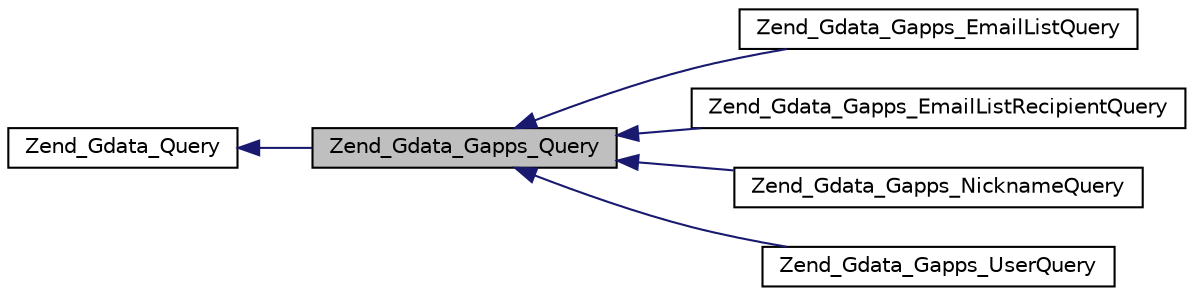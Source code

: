 digraph G
{
  edge [fontname="Helvetica",fontsize="10",labelfontname="Helvetica",labelfontsize="10"];
  node [fontname="Helvetica",fontsize="10",shape=record];
  rankdir="LR";
  Node1 [label="Zend_Gdata_Gapps_Query",height=0.2,width=0.4,color="black", fillcolor="grey75", style="filled" fontcolor="black"];
  Node2 -> Node1 [dir="back",color="midnightblue",fontsize="10",style="solid",fontname="Helvetica"];
  Node2 [label="Zend_Gdata_Query",height=0.2,width=0.4,color="black", fillcolor="white", style="filled",URL="$class_zend___gdata___query.html"];
  Node1 -> Node3 [dir="back",color="midnightblue",fontsize="10",style="solid",fontname="Helvetica"];
  Node3 [label="Zend_Gdata_Gapps_EmailListQuery",height=0.2,width=0.4,color="black", fillcolor="white", style="filled",URL="$class_zend___gdata___gapps___email_list_query.html"];
  Node1 -> Node4 [dir="back",color="midnightblue",fontsize="10",style="solid",fontname="Helvetica"];
  Node4 [label="Zend_Gdata_Gapps_EmailListRecipientQuery",height=0.2,width=0.4,color="black", fillcolor="white", style="filled",URL="$class_zend___gdata___gapps___email_list_recipient_query.html"];
  Node1 -> Node5 [dir="back",color="midnightblue",fontsize="10",style="solid",fontname="Helvetica"];
  Node5 [label="Zend_Gdata_Gapps_NicknameQuery",height=0.2,width=0.4,color="black", fillcolor="white", style="filled",URL="$class_zend___gdata___gapps___nickname_query.html"];
  Node1 -> Node6 [dir="back",color="midnightblue",fontsize="10",style="solid",fontname="Helvetica"];
  Node6 [label="Zend_Gdata_Gapps_UserQuery",height=0.2,width=0.4,color="black", fillcolor="white", style="filled",URL="$class_zend___gdata___gapps___user_query.html"];
}
